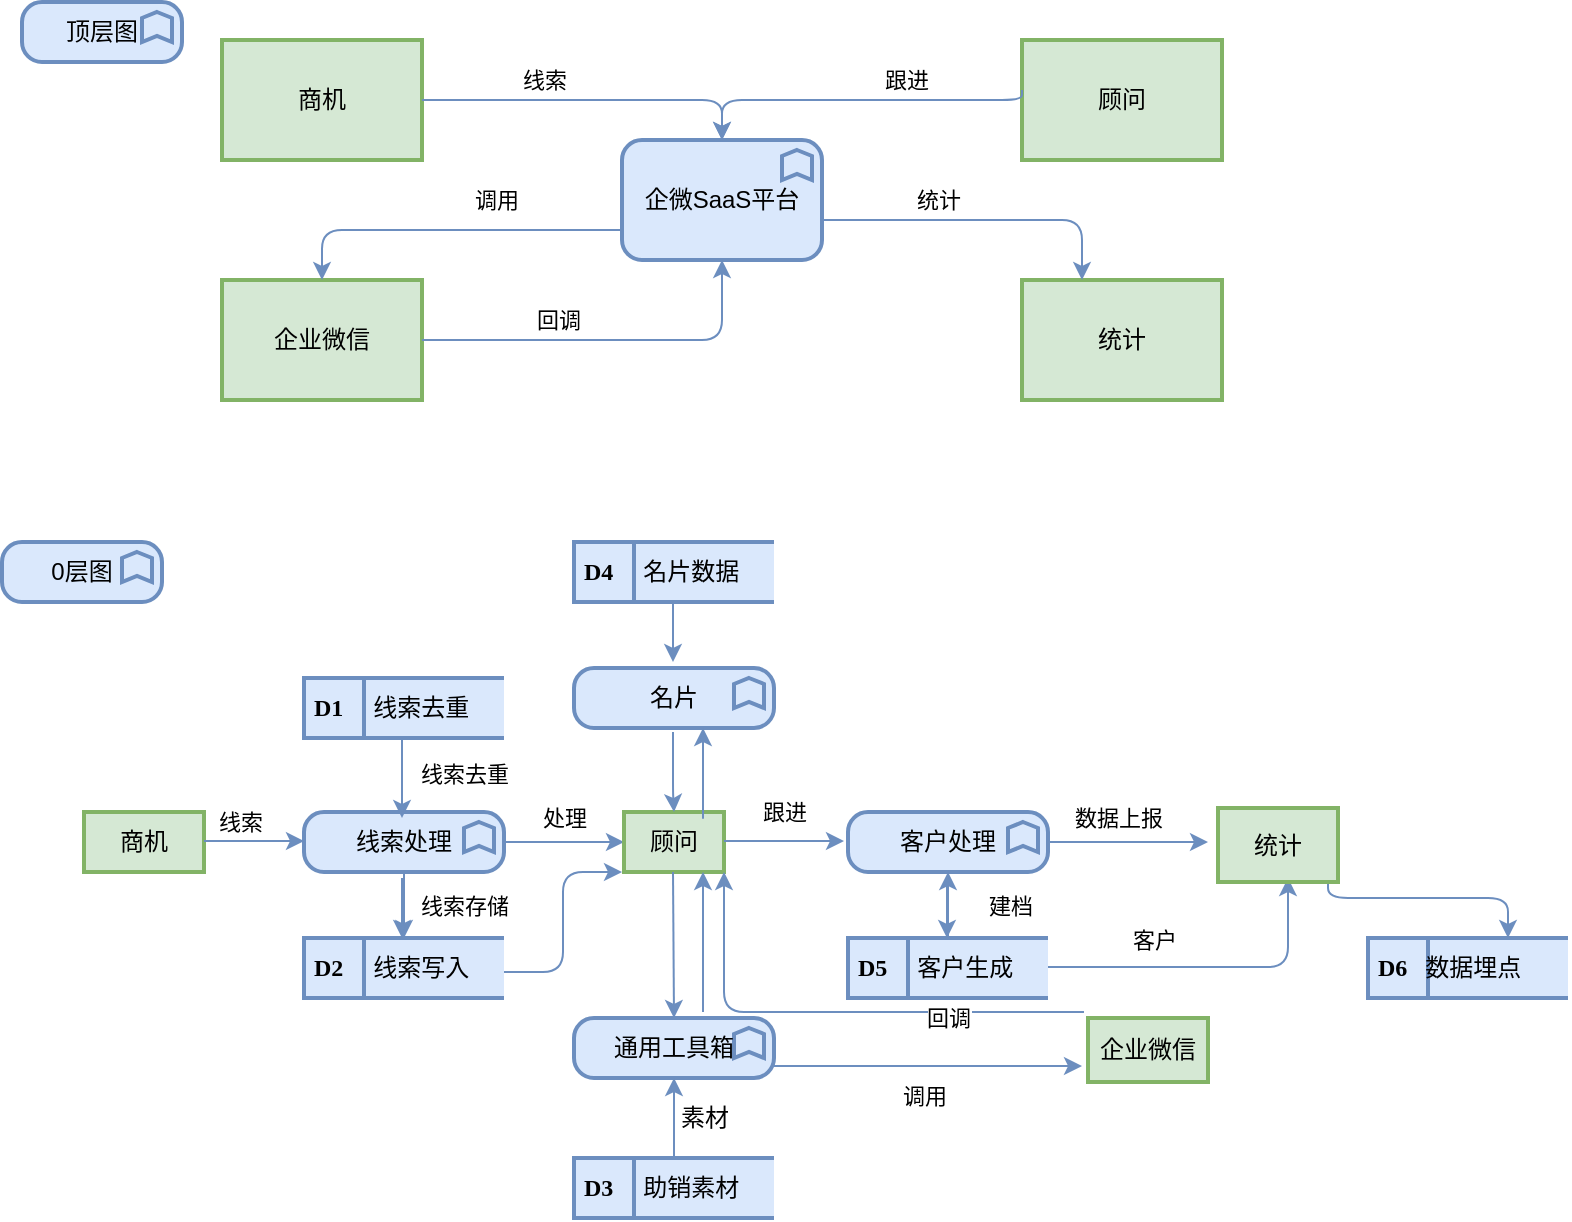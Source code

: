 <mxfile version="14.8.2" type="github">
  <diagram id="5qUsNoTYx4360dhOBtTz" name="第 1 页">
    <mxGraphModel dx="3026" dy="826" grid="1" gridSize="10" guides="1" tooltips="1" connect="1" arrows="1" fold="1" page="1" pageScale="1" pageWidth="1600" pageHeight="1200" math="0" shadow="0">
      <root>
        <mxCell id="0" />
        <mxCell id="1" parent="0" />
        <mxCell id="9D2oN5hNdUksZDmOTmMl-14" value="企微SaaS平台" style="html=1;outlineConnect=0;whiteSpace=wrap;fillColor=#dae8fc;strokeColor=#6c8ebf;shape=mxgraph.archimate3.application;appType=func;archiType=rounded;strokeWidth=2;" vertex="1" parent="1">
          <mxGeometry x="310" y="79" width="100" height="60" as="geometry" />
        </mxCell>
        <mxCell id="9D2oN5hNdUksZDmOTmMl-15" value="商机" style="rounded=0;whiteSpace=wrap;html=1;fontFamily=Verdana;align=center;fillColor=#d5e8d4;strokeColor=#82b366;strokeWidth=2;" vertex="1" parent="1">
          <mxGeometry x="110" y="29" width="100" height="60" as="geometry" />
        </mxCell>
        <mxCell id="9D2oN5hNdUksZDmOTmMl-16" value="顾问" style="rounded=0;whiteSpace=wrap;html=1;fontFamily=Verdana;align=center;fillColor=#d5e8d4;strokeColor=#82b366;strokeWidth=2;" vertex="1" parent="1">
          <mxGeometry x="510" y="29" width="100" height="60" as="geometry" />
        </mxCell>
        <mxCell id="9D2oN5hNdUksZDmOTmMl-17" value="企业微信" style="rounded=0;whiteSpace=wrap;html=1;fontFamily=Verdana;align=center;fillColor=#d5e8d4;strokeColor=#82b366;strokeWidth=2;" vertex="1" parent="1">
          <mxGeometry x="110" y="149" width="100" height="60" as="geometry" />
        </mxCell>
        <mxCell id="9D2oN5hNdUksZDmOTmMl-18" value="统计" style="rounded=0;whiteSpace=wrap;html=1;fontFamily=Verdana;align=center;fillColor=#d5e8d4;strokeColor=#82b366;strokeWidth=2;" vertex="1" parent="1">
          <mxGeometry x="510" y="149" width="100" height="60" as="geometry" />
        </mxCell>
        <mxCell id="9D2oN5hNdUksZDmOTmMl-37" value="" style="edgeStyle=segmentEdgeStyle;endArrow=classic;html=1;strokeColor=#6C8EBF;entryX=0.5;entryY=0;entryDx=0;entryDy=0;entryPerimeter=0;" edge="1" parent="1" target="9D2oN5hNdUksZDmOTmMl-14">
          <mxGeometry width="50" height="50" relative="1" as="geometry">
            <mxPoint x="210" y="59" as="sourcePoint" />
            <mxPoint x="260" y="9" as="targetPoint" />
          </mxGeometry>
        </mxCell>
        <mxCell id="9D2oN5hNdUksZDmOTmMl-38" value="线索" style="edgeLabel;html=1;align=center;verticalAlign=middle;resizable=0;points=[];" vertex="1" connectable="0" parent="9D2oN5hNdUksZDmOTmMl-37">
          <mxGeometry x="-0.282" y="3" relative="1" as="geometry">
            <mxPoint y="-7" as="offset" />
          </mxGeometry>
        </mxCell>
        <mxCell id="9D2oN5hNdUksZDmOTmMl-39" value="" style="edgeStyle=segmentEdgeStyle;endArrow=classic;html=1;strokeColor=#6C8EBF;entryX=0.5;entryY=1;entryDx=0;entryDy=0;entryPerimeter=0;" edge="1" parent="1" target="9D2oN5hNdUksZDmOTmMl-14">
          <mxGeometry width="50" height="50" relative="1" as="geometry">
            <mxPoint x="210" y="179" as="sourcePoint" />
            <mxPoint x="360" y="199" as="targetPoint" />
          </mxGeometry>
        </mxCell>
        <mxCell id="9D2oN5hNdUksZDmOTmMl-40" value="回调" style="edgeLabel;html=1;align=center;verticalAlign=middle;resizable=0;points=[];" vertex="1" connectable="0" parent="9D2oN5hNdUksZDmOTmMl-39">
          <mxGeometry x="-0.282" y="3" relative="1" as="geometry">
            <mxPoint y="-7" as="offset" />
          </mxGeometry>
        </mxCell>
        <mxCell id="9D2oN5hNdUksZDmOTmMl-41" value="" style="edgeStyle=segmentEdgeStyle;endArrow=classic;html=1;strokeColor=#6C8EBF;exitX=0;exitY=0.75;exitDx=0;exitDy=0;exitPerimeter=0;" edge="1" parent="1" source="9D2oN5hNdUksZDmOTmMl-14">
          <mxGeometry width="50" height="50" relative="1" as="geometry">
            <mxPoint x="220" y="129" as="sourcePoint" />
            <mxPoint x="160" y="149" as="targetPoint" />
          </mxGeometry>
        </mxCell>
        <mxCell id="9D2oN5hNdUksZDmOTmMl-42" value="调用" style="edgeLabel;html=1;align=center;verticalAlign=middle;resizable=0;points=[];" vertex="1" connectable="0" parent="9D2oN5hNdUksZDmOTmMl-41">
          <mxGeometry x="-0.282" y="3" relative="1" as="geometry">
            <mxPoint y="-18" as="offset" />
          </mxGeometry>
        </mxCell>
        <mxCell id="9D2oN5hNdUksZDmOTmMl-43" value="" style="edgeStyle=segmentEdgeStyle;endArrow=classic;html=1;strokeColor=#6C8EBF;exitX=0;exitY=0.75;exitDx=0;exitDy=0;exitPerimeter=0;" edge="1" parent="1">
          <mxGeometry width="50" height="50" relative="1" as="geometry">
            <mxPoint x="510" y="54" as="sourcePoint" />
            <mxPoint x="360" y="79" as="targetPoint" />
            <Array as="points">
              <mxPoint x="510" y="59" />
              <mxPoint x="360" y="59" />
            </Array>
          </mxGeometry>
        </mxCell>
        <mxCell id="9D2oN5hNdUksZDmOTmMl-44" value="跟进" style="edgeLabel;html=1;align=center;verticalAlign=middle;resizable=0;points=[];" vertex="1" connectable="0" parent="9D2oN5hNdUksZDmOTmMl-43">
          <mxGeometry x="-0.282" y="3" relative="1" as="geometry">
            <mxPoint y="-13" as="offset" />
          </mxGeometry>
        </mxCell>
        <mxCell id="9D2oN5hNdUksZDmOTmMl-45" value="" style="edgeStyle=segmentEdgeStyle;endArrow=classic;html=1;strokeColor=#6C8EBF;" edge="1" parent="1">
          <mxGeometry width="50" height="50" relative="1" as="geometry">
            <mxPoint x="410" y="119" as="sourcePoint" />
            <mxPoint x="540" y="149" as="targetPoint" />
          </mxGeometry>
        </mxCell>
        <mxCell id="9D2oN5hNdUksZDmOTmMl-46" value="统计" style="edgeLabel;html=1;align=center;verticalAlign=middle;resizable=0;points=[];" vertex="1" connectable="0" parent="9D2oN5hNdUksZDmOTmMl-45">
          <mxGeometry x="-0.282" y="3" relative="1" as="geometry">
            <mxPoint y="-7" as="offset" />
          </mxGeometry>
        </mxCell>
        <mxCell id="9D2oN5hNdUksZDmOTmMl-47" value="顶层图" style="html=1;outlineConnect=0;whiteSpace=wrap;fillColor=#dae8fc;strokeColor=#6c8ebf;shape=mxgraph.archimate3.application;appType=func;archiType=rounded;strokeWidth=2;" vertex="1" parent="1">
          <mxGeometry x="10" y="10" width="80" height="30" as="geometry" />
        </mxCell>
        <mxCell id="9D2oN5hNdUksZDmOTmMl-49" value="商机" style="rounded=0;whiteSpace=wrap;html=1;fontFamily=Verdana;align=center;fillColor=#d5e8d4;strokeColor=#82b366;strokeWidth=2;" vertex="1" parent="1">
          <mxGeometry x="41" y="415" width="60" height="30" as="geometry" />
        </mxCell>
        <mxCell id="9D2oN5hNdUksZDmOTmMl-67" value="" style="edgeStyle=orthogonalEdgeStyle;rounded=0;orthogonalLoop=1;jettySize=auto;html=1;strokeColor=#6C8EBF;" edge="1" parent="1" source="9D2oN5hNdUksZDmOTmMl-55">
          <mxGeometry relative="1" as="geometry">
            <mxPoint x="311" y="430" as="targetPoint" />
          </mxGeometry>
        </mxCell>
        <mxCell id="9D2oN5hNdUksZDmOTmMl-88" value="处理" style="edgeLabel;html=1;align=center;verticalAlign=middle;resizable=0;points=[];" vertex="1" connectable="0" parent="9D2oN5hNdUksZDmOTmMl-67">
          <mxGeometry x="-0.133" y="2" relative="1" as="geometry">
            <mxPoint x="4" y="-10" as="offset" />
          </mxGeometry>
        </mxCell>
        <mxCell id="9D2oN5hNdUksZDmOTmMl-70" value="" style="edgeStyle=orthogonalEdgeStyle;rounded=0;orthogonalLoop=1;jettySize=auto;html=1;strokeColor=#6C8EBF;" edge="1" parent="1" source="9D2oN5hNdUksZDmOTmMl-55" target="9D2oN5hNdUksZDmOTmMl-62">
          <mxGeometry relative="1" as="geometry" />
        </mxCell>
        <mxCell id="9D2oN5hNdUksZDmOTmMl-55" value="线索处理" style="html=1;outlineConnect=0;whiteSpace=wrap;fillColor=#dae8fc;strokeColor=#6c8ebf;shape=mxgraph.archimate3.application;appType=func;archiType=rounded;strokeWidth=2;" vertex="1" parent="1">
          <mxGeometry x="151" y="415" width="100" height="30" as="geometry" />
        </mxCell>
        <mxCell id="9D2oN5hNdUksZDmOTmMl-56" value="" style="edgeStyle=segmentEdgeStyle;endArrow=classic;html=1;strokeColor=#6C8EBF;" edge="1" parent="1">
          <mxGeometry width="50" height="50" relative="1" as="geometry">
            <mxPoint x="101" y="429.5" as="sourcePoint" />
            <mxPoint x="151" y="430" as="targetPoint" />
          </mxGeometry>
        </mxCell>
        <mxCell id="9D2oN5hNdUksZDmOTmMl-57" value="线索" style="edgeLabel;html=1;align=center;verticalAlign=middle;resizable=0;points=[];" vertex="1" connectable="0" parent="9D2oN5hNdUksZDmOTmMl-56">
          <mxGeometry x="-0.282" y="3" relative="1" as="geometry">
            <mxPoint y="-7" as="offset" />
          </mxGeometry>
        </mxCell>
        <mxCell id="9D2oN5hNdUksZDmOTmMl-59" value="&lt;font size=&quot;1&quot;&gt;&lt;b style=&quot;font-size: 12px&quot;&gt;D1&lt;/b&gt;&lt;/font&gt;&amp;nbsp; &amp;nbsp; &amp;nbsp;线索去重" style="html=1;dashed=0;whitespace=wrap;shape=mxgraph.dfd.dataStoreID;align=left;spacingLeft=3;points=[[0,0],[0.5,0],[1,0],[0,0.5],[1,0.5],[0,1],[0.5,1],[1,1]];strokeWidth=2;fontFamily=Verdana;fillColor=#dae8fc;strokeColor=#6c8ebf;" vertex="1" parent="1">
          <mxGeometry x="151" y="348" width="100" height="30" as="geometry" />
        </mxCell>
        <mxCell id="9D2oN5hNdUksZDmOTmMl-60" value="" style="edgeStyle=segmentEdgeStyle;endArrow=classic;html=1;strokeColor=#6C8EBF;" edge="1" parent="1">
          <mxGeometry width="50" height="50" relative="1" as="geometry">
            <mxPoint x="200" y="378" as="sourcePoint" />
            <mxPoint x="200" y="418" as="targetPoint" />
          </mxGeometry>
        </mxCell>
        <mxCell id="9D2oN5hNdUksZDmOTmMl-61" value="线索去重" style="edgeLabel;html=1;align=center;verticalAlign=middle;resizable=0;points=[];" vertex="1" connectable="0" parent="9D2oN5hNdUksZDmOTmMl-60">
          <mxGeometry x="-0.282" y="3" relative="1" as="geometry">
            <mxPoint x="28" y="3" as="offset" />
          </mxGeometry>
        </mxCell>
        <mxCell id="9D2oN5hNdUksZDmOTmMl-62" value="&lt;font size=&quot;1&quot;&gt;&lt;b style=&quot;font-size: 12px&quot;&gt;D2&lt;/b&gt;&lt;/font&gt;&amp;nbsp; &amp;nbsp; &amp;nbsp;线索写入" style="html=1;dashed=0;whitespace=wrap;shape=mxgraph.dfd.dataStoreID;align=left;spacingLeft=3;points=[[0,0],[0.5,0],[1,0],[0,0.5],[1,0.5],[0,1],[0.5,1],[1,1]];strokeWidth=2;fontFamily=Verdana;fillColor=#dae8fc;strokeColor=#6c8ebf;" vertex="1" parent="1">
          <mxGeometry x="151" y="478" width="100" height="30" as="geometry" />
        </mxCell>
        <mxCell id="9D2oN5hNdUksZDmOTmMl-64" value="" style="edgeStyle=segmentEdgeStyle;endArrow=classic;html=1;strokeColor=#6C8EBF;" edge="1" parent="1">
          <mxGeometry width="50" height="50" relative="1" as="geometry">
            <mxPoint x="200" y="448" as="sourcePoint" />
            <mxPoint x="200" y="478" as="targetPoint" />
            <Array as="points">
              <mxPoint x="200" y="478" />
              <mxPoint x="200" y="478" />
            </Array>
          </mxGeometry>
        </mxCell>
        <mxCell id="9D2oN5hNdUksZDmOTmMl-65" value="线索存储" style="edgeLabel;html=1;align=center;verticalAlign=middle;resizable=0;points=[];" vertex="1" connectable="0" parent="9D2oN5hNdUksZDmOTmMl-64">
          <mxGeometry x="-0.282" y="3" relative="1" as="geometry">
            <mxPoint x="28" y="3" as="offset" />
          </mxGeometry>
        </mxCell>
        <mxCell id="9D2oN5hNdUksZDmOTmMl-75" value="" style="edgeStyle=orthogonalEdgeStyle;rounded=0;orthogonalLoop=1;jettySize=auto;html=1;strokeColor=#6C8EBF;" edge="1" parent="1" source="9D2oN5hNdUksZDmOTmMl-66">
          <mxGeometry relative="1" as="geometry">
            <mxPoint x="603" y="430" as="targetPoint" />
          </mxGeometry>
        </mxCell>
        <mxCell id="9D2oN5hNdUksZDmOTmMl-76" value="数据上报" style="edgeLabel;html=1;align=center;verticalAlign=middle;resizable=0;points=[];" vertex="1" connectable="0" parent="9D2oN5hNdUksZDmOTmMl-75">
          <mxGeometry x="-0.125" relative="1" as="geometry">
            <mxPoint y="-12" as="offset" />
          </mxGeometry>
        </mxCell>
        <mxCell id="9D2oN5hNdUksZDmOTmMl-66" value="客户处理" style="html=1;outlineConnect=0;whiteSpace=wrap;fillColor=#dae8fc;strokeColor=#6c8ebf;shape=mxgraph.archimate3.application;appType=func;archiType=rounded;strokeWidth=2;" vertex="1" parent="1">
          <mxGeometry x="423" y="415" width="100" height="30" as="geometry" />
        </mxCell>
        <mxCell id="9D2oN5hNdUksZDmOTmMl-95" value="" style="edgeStyle=orthogonalEdgeStyle;rounded=0;orthogonalLoop=1;jettySize=auto;html=1;strokeColor=#6C8EBF;" edge="1" parent="1" source="9D2oN5hNdUksZDmOTmMl-69" target="9D2oN5hNdUksZDmOTmMl-66">
          <mxGeometry relative="1" as="geometry" />
        </mxCell>
        <mxCell id="9D2oN5hNdUksZDmOTmMl-69" value="&lt;font size=&quot;1&quot;&gt;&lt;b style=&quot;font-size: 12px&quot;&gt;D5&lt;/b&gt;&lt;/font&gt;&amp;nbsp; &amp;nbsp; &amp;nbsp;客户生成" style="html=1;dashed=0;whitespace=wrap;shape=mxgraph.dfd.dataStoreID;align=left;spacingLeft=3;points=[[0,0],[0.5,0],[1,0],[0,0.5],[1,0.5],[0,1],[0.5,1],[1,1]];strokeWidth=2;fontFamily=Verdana;fillColor=#dae8fc;strokeColor=#6c8ebf;" vertex="1" parent="1">
          <mxGeometry x="423" y="478" width="100" height="30" as="geometry" />
        </mxCell>
        <mxCell id="9D2oN5hNdUksZDmOTmMl-71" value="" style="edgeStyle=segmentEdgeStyle;endArrow=classic;html=1;strokeColor=#6C8EBF;" edge="1" parent="1">
          <mxGeometry width="50" height="50" relative="1" as="geometry">
            <mxPoint x="472.5" y="448" as="sourcePoint" />
            <mxPoint x="472.5" y="478" as="targetPoint" />
            <Array as="points">
              <mxPoint x="472.5" y="478" />
              <mxPoint x="472.5" y="478" />
            </Array>
          </mxGeometry>
        </mxCell>
        <mxCell id="9D2oN5hNdUksZDmOTmMl-72" value="建档" style="edgeLabel;html=1;align=center;verticalAlign=middle;resizable=0;points=[];" vertex="1" connectable="0" parent="9D2oN5hNdUksZDmOTmMl-71">
          <mxGeometry x="-0.282" y="3" relative="1" as="geometry">
            <mxPoint x="28" y="3" as="offset" />
          </mxGeometry>
        </mxCell>
        <mxCell id="9D2oN5hNdUksZDmOTmMl-77" value="" style="edgeStyle=segmentEdgeStyle;endArrow=classic;html=1;strokeColor=#6C8EBF;" edge="1" parent="1">
          <mxGeometry width="50" height="50" relative="1" as="geometry">
            <mxPoint x="523" y="492.5" as="sourcePoint" />
            <mxPoint x="643" y="448" as="targetPoint" />
            <Array as="points">
              <mxPoint x="603" y="492.5" />
              <mxPoint x="603" y="492.5" />
            </Array>
          </mxGeometry>
        </mxCell>
        <mxCell id="9D2oN5hNdUksZDmOTmMl-79" value="客户" style="edgeLabel;html=1;align=center;verticalAlign=middle;resizable=0;points=[];" vertex="1" connectable="0" parent="9D2oN5hNdUksZDmOTmMl-77">
          <mxGeometry x="-0.356" y="1" relative="1" as="geometry">
            <mxPoint y="-13" as="offset" />
          </mxGeometry>
        </mxCell>
        <mxCell id="9D2oN5hNdUksZDmOTmMl-80" value="&lt;font size=&quot;1&quot;&gt;&lt;b style=&quot;font-size: 12px&quot;&gt;D6&lt;/b&gt;&lt;/font&gt;&amp;nbsp; &amp;nbsp;数据埋点" style="html=1;dashed=0;whitespace=wrap;shape=mxgraph.dfd.dataStoreID;align=left;spacingLeft=3;points=[[0,0],[0.5,0],[1,0],[0,0.5],[1,0.5],[0,1],[0.5,1],[1,1]];strokeWidth=2;fontFamily=Verdana;fillColor=#dae8fc;strokeColor=#6c8ebf;" vertex="1" parent="1">
          <mxGeometry x="683" y="478" width="100" height="30" as="geometry" />
        </mxCell>
        <mxCell id="9D2oN5hNdUksZDmOTmMl-83" value="" style="edgeStyle=segmentEdgeStyle;endArrow=classic;html=1;strokeColor=#6C8EBF;" edge="1" parent="1">
          <mxGeometry width="50" height="50" relative="1" as="geometry">
            <mxPoint x="663" y="448" as="sourcePoint" />
            <mxPoint x="753" y="478" as="targetPoint" />
            <Array as="points">
              <mxPoint x="663" y="458" />
              <mxPoint x="753" y="458" />
            </Array>
          </mxGeometry>
        </mxCell>
        <mxCell id="9D2oN5hNdUksZDmOTmMl-85" value="顾问" style="rounded=0;whiteSpace=wrap;html=1;fontFamily=Verdana;align=center;fillColor=#d5e8d4;strokeColor=#82b366;strokeWidth=2;" vertex="1" parent="1">
          <mxGeometry x="311" y="415" width="50" height="30" as="geometry" />
        </mxCell>
        <mxCell id="9D2oN5hNdUksZDmOTmMl-86" value="跟进" style="edgeLabel;html=1;align=center;verticalAlign=middle;resizable=0;points=[];" vertex="1" connectable="0" parent="1">
          <mxGeometry x="391" y="415" as="geometry" />
        </mxCell>
        <mxCell id="9D2oN5hNdUksZDmOTmMl-87" value="" style="edgeStyle=orthogonalEdgeStyle;rounded=0;orthogonalLoop=1;jettySize=auto;html=1;strokeColor=#6C8EBF;" edge="1" parent="1">
          <mxGeometry relative="1" as="geometry">
            <mxPoint x="361" y="429.5" as="sourcePoint" />
            <mxPoint x="421" y="429.5" as="targetPoint" />
          </mxGeometry>
        </mxCell>
        <mxCell id="9D2oN5hNdUksZDmOTmMl-118" style="edgeStyle=orthogonalEdgeStyle;rounded=0;orthogonalLoop=1;jettySize=auto;html=1;exitX=1;exitY=0.5;exitDx=0;exitDy=0;exitPerimeter=0;strokeColor=#6C8EBF;" edge="1" parent="1">
          <mxGeometry relative="1" as="geometry">
            <mxPoint x="540" y="542" as="targetPoint" />
            <mxPoint x="386" y="542" as="sourcePoint" />
          </mxGeometry>
        </mxCell>
        <mxCell id="9D2oN5hNdUksZDmOTmMl-119" value="调用" style="edgeLabel;html=1;align=center;verticalAlign=middle;resizable=0;points=[];" vertex="1" connectable="0" parent="9D2oN5hNdUksZDmOTmMl-118">
          <mxGeometry x="-0.026" y="-1" relative="1" as="geometry">
            <mxPoint y="14" as="offset" />
          </mxGeometry>
        </mxCell>
        <mxCell id="9D2oN5hNdUksZDmOTmMl-90" value="通用工具箱" style="html=1;outlineConnect=0;whiteSpace=wrap;fillColor=#dae8fc;strokeColor=#6c8ebf;shape=mxgraph.archimate3.application;appType=func;archiType=rounded;strokeWidth=2;" vertex="1" parent="1">
          <mxGeometry x="286" y="518" width="100" height="30" as="geometry" />
        </mxCell>
        <mxCell id="9D2oN5hNdUksZDmOTmMl-91" value="" style="edgeStyle=orthogonalEdgeStyle;rounded=0;orthogonalLoop=1;jettySize=auto;html=1;strokeColor=#6C8EBF;entryX=0.5;entryY=0;entryDx=0;entryDy=0;entryPerimeter=0;" edge="1" parent="1" target="9D2oN5hNdUksZDmOTmMl-90">
          <mxGeometry relative="1" as="geometry">
            <mxPoint x="335.5" y="445" as="sourcePoint" />
            <mxPoint x="335.5" y="515" as="targetPoint" />
          </mxGeometry>
        </mxCell>
        <mxCell id="9D2oN5hNdUksZDmOTmMl-93" value="名片" style="html=1;outlineConnect=0;whiteSpace=wrap;fillColor=#dae8fc;strokeColor=#6c8ebf;shape=mxgraph.archimate3.application;appType=func;archiType=rounded;strokeWidth=2;" vertex="1" parent="1">
          <mxGeometry x="286" y="343" width="100" height="30" as="geometry" />
        </mxCell>
        <mxCell id="9D2oN5hNdUksZDmOTmMl-94" value="&lt;font size=&quot;1&quot;&gt;&lt;b style=&quot;font-size: 12px&quot;&gt;D3&lt;/b&gt;&lt;/font&gt;&amp;nbsp; &amp;nbsp; &amp;nbsp;助销素材" style="html=1;dashed=0;whitespace=wrap;shape=mxgraph.dfd.dataStoreID;align=left;spacingLeft=3;points=[[0,0],[0.5,0],[1,0],[0,0.5],[1,0.5],[0,1],[0.5,1],[1,1]];strokeWidth=2;fontFamily=Verdana;fillColor=#dae8fc;strokeColor=#6c8ebf;" vertex="1" parent="1">
          <mxGeometry x="286" y="588" width="100" height="30" as="geometry" />
        </mxCell>
        <mxCell id="9D2oN5hNdUksZDmOTmMl-96" value="" style="edgeStyle=segmentEdgeStyle;endArrow=classic;html=1;strokeColor=#6C8EBF;" edge="1" parent="1">
          <mxGeometry width="50" height="50" relative="1" as="geometry">
            <mxPoint x="336" y="588" as="sourcePoint" />
            <mxPoint x="335.5" y="548" as="targetPoint" />
            <Array as="points">
              <mxPoint x="335.5" y="548" />
              <mxPoint x="335.5" y="548" />
            </Array>
          </mxGeometry>
        </mxCell>
        <mxCell id="9D2oN5hNdUksZDmOTmMl-98" value="素材" style="text;html=1;align=center;verticalAlign=middle;resizable=0;points=[];autosize=1;strokeColor=none;" vertex="1" parent="1">
          <mxGeometry x="331" y="558" width="40" height="20" as="geometry" />
        </mxCell>
        <mxCell id="9D2oN5hNdUksZDmOTmMl-100" value="" style="edgeStyle=segmentEdgeStyle;endArrow=classic;html=1;strokeColor=#6C8EBF;" edge="1" parent="1">
          <mxGeometry width="50" height="50" relative="1" as="geometry">
            <mxPoint x="350.5" y="515" as="sourcePoint" />
            <mxPoint x="350.5" y="445" as="targetPoint" />
          </mxGeometry>
        </mxCell>
        <mxCell id="9D2oN5hNdUksZDmOTmMl-101" value="&lt;font size=&quot;1&quot;&gt;&lt;b style=&quot;font-size: 12px&quot;&gt;D4&lt;/b&gt;&lt;/font&gt;&amp;nbsp; &amp;nbsp; &amp;nbsp;名片数据" style="html=1;dashed=0;whitespace=wrap;shape=mxgraph.dfd.dataStoreID;align=left;spacingLeft=3;points=[[0,0],[0.5,0],[1,0],[0,0.5],[1,0.5],[0,1],[0.5,1],[1,1]];strokeWidth=2;fontFamily=Verdana;fillColor=#dae8fc;strokeColor=#6c8ebf;" vertex="1" parent="1">
          <mxGeometry x="286" y="280" width="100" height="30" as="geometry" />
        </mxCell>
        <mxCell id="9D2oN5hNdUksZDmOTmMl-103" value="" style="edgeStyle=segmentEdgeStyle;endArrow=classic;html=1;strokeColor=#6C8EBF;" edge="1" parent="1">
          <mxGeometry width="50" height="50" relative="1" as="geometry">
            <mxPoint x="335.5" y="310" as="sourcePoint" />
            <mxPoint x="335.5" y="340" as="targetPoint" />
            <Array as="points">
              <mxPoint x="335.5" y="340" />
              <mxPoint x="335.5" y="340" />
            </Array>
          </mxGeometry>
        </mxCell>
        <mxCell id="9D2oN5hNdUksZDmOTmMl-104" value="" style="edgeStyle=segmentEdgeStyle;endArrow=classic;html=1;strokeColor=#6C8EBF;" edge="1" parent="1">
          <mxGeometry width="50" height="50" relative="1" as="geometry">
            <mxPoint x="335.5" y="375" as="sourcePoint" />
            <mxPoint x="336" y="415" as="targetPoint" />
            <Array as="points">
              <mxPoint x="335.5" y="405" />
              <mxPoint x="335.5" y="405" />
            </Array>
          </mxGeometry>
        </mxCell>
        <mxCell id="9D2oN5hNdUksZDmOTmMl-106" value="" style="edgeStyle=segmentEdgeStyle;endArrow=classic;html=1;strokeColor=#6C8EBF;" edge="1" parent="1">
          <mxGeometry width="50" height="50" relative="1" as="geometry">
            <mxPoint x="350.5" y="393" as="sourcePoint" />
            <mxPoint x="350.5" y="373" as="targetPoint" />
            <Array as="points">
              <mxPoint x="350.5" y="423" />
              <mxPoint x="350.5" y="423" />
            </Array>
          </mxGeometry>
        </mxCell>
        <mxCell id="9D2oN5hNdUksZDmOTmMl-107" value="0层图" style="html=1;outlineConnect=0;whiteSpace=wrap;fillColor=#dae8fc;strokeColor=#6c8ebf;shape=mxgraph.archimate3.application;appType=func;archiType=rounded;strokeWidth=2;" vertex="1" parent="1">
          <mxGeometry y="280" width="80" height="30" as="geometry" />
        </mxCell>
        <mxCell id="9D2oN5hNdUksZDmOTmMl-110" value="" style="edgeStyle=elbowEdgeStyle;elbow=horizontal;endArrow=classic;html=1;strokeColor=#6C8EBF;" edge="1" parent="1">
          <mxGeometry width="50" height="50" relative="1" as="geometry">
            <mxPoint x="251" y="495" as="sourcePoint" />
            <mxPoint x="310" y="445" as="targetPoint" />
          </mxGeometry>
        </mxCell>
        <mxCell id="9D2oN5hNdUksZDmOTmMl-117" value="企业微信" style="rounded=0;whiteSpace=wrap;html=1;fontFamily=Verdana;align=center;fillColor=#d5e8d4;strokeColor=#82b366;strokeWidth=2;" vertex="1" parent="1">
          <mxGeometry x="543" y="518" width="60" height="32" as="geometry" />
        </mxCell>
        <mxCell id="9D2oN5hNdUksZDmOTmMl-120" value="统计" style="rounded=0;whiteSpace=wrap;html=1;fontFamily=Verdana;align=center;fillColor=#d5e8d4;strokeColor=#82b366;strokeWidth=2;" vertex="1" parent="1">
          <mxGeometry x="608" y="413" width="60" height="37" as="geometry" />
        </mxCell>
        <mxCell id="9D2oN5hNdUksZDmOTmMl-123" value="" style="edgeStyle=segmentEdgeStyle;endArrow=classic;html=1;strokeColor=#6C8EBF;" edge="1" parent="1">
          <mxGeometry width="50" height="50" relative="1" as="geometry">
            <mxPoint x="541" y="515" as="sourcePoint" />
            <mxPoint x="361" y="445" as="targetPoint" />
            <Array as="points">
              <mxPoint x="541" y="515" />
              <mxPoint x="361" y="515" />
            </Array>
          </mxGeometry>
        </mxCell>
        <mxCell id="9D2oN5hNdUksZDmOTmMl-124" value="回调" style="edgeLabel;html=1;align=center;verticalAlign=middle;resizable=0;points=[];" vertex="1" connectable="0" parent="9D2oN5hNdUksZDmOTmMl-123">
          <mxGeometry x="-0.44" y="1" relative="1" as="geometry">
            <mxPoint x="2" y="2" as="offset" />
          </mxGeometry>
        </mxCell>
      </root>
    </mxGraphModel>
  </diagram>
</mxfile>
